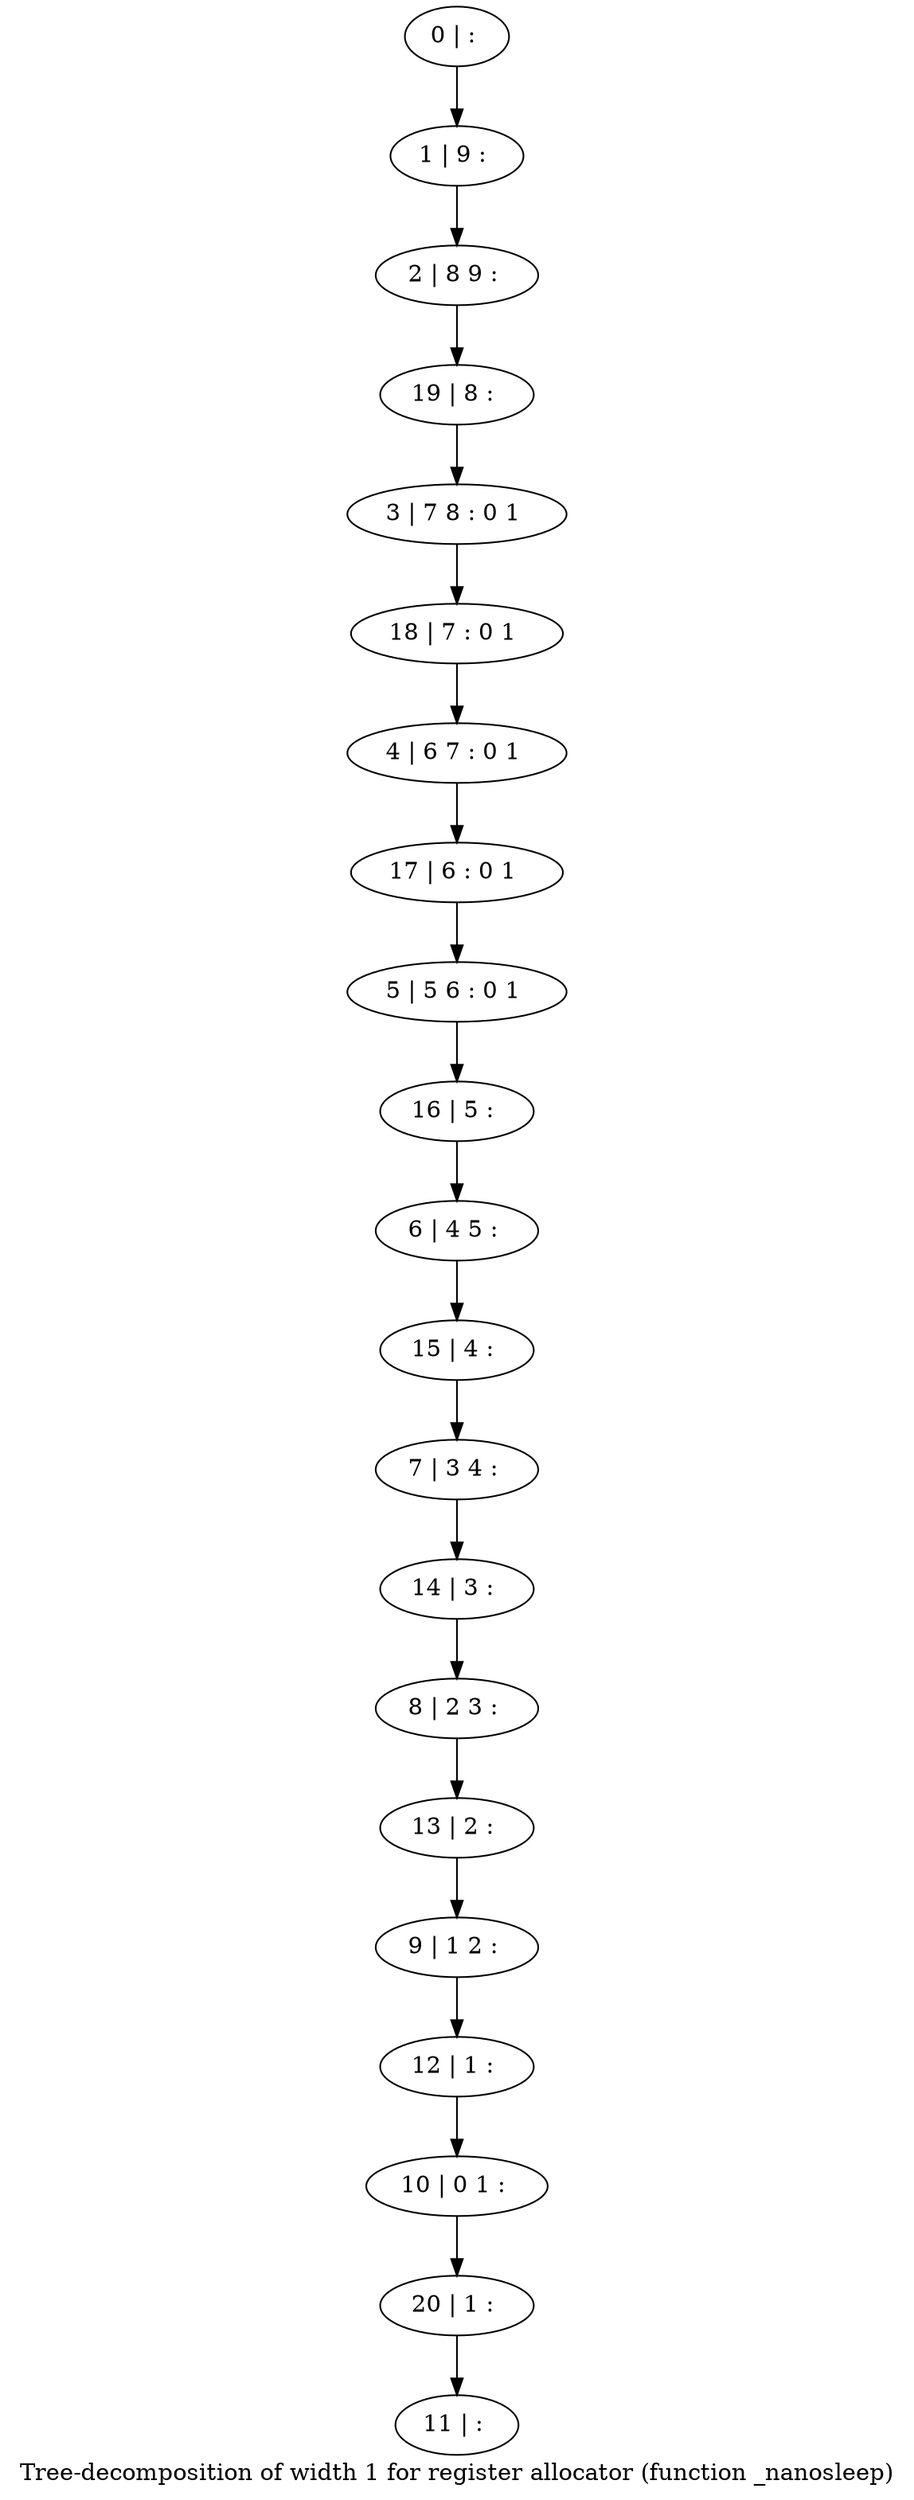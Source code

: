 digraph G {
graph [label="Tree-decomposition of width 1 for register allocator (function _nanosleep)"]
0[label="0 | : "];
1[label="1 | 9 : "];
2[label="2 | 8 9 : "];
3[label="3 | 7 8 : 0 1 "];
4[label="4 | 6 7 : 0 1 "];
5[label="5 | 5 6 : 0 1 "];
6[label="6 | 4 5 : "];
7[label="7 | 3 4 : "];
8[label="8 | 2 3 : "];
9[label="9 | 1 2 : "];
10[label="10 | 0 1 : "];
11[label="11 | : "];
12[label="12 | 1 : "];
13[label="13 | 2 : "];
14[label="14 | 3 : "];
15[label="15 | 4 : "];
16[label="16 | 5 : "];
17[label="17 | 6 : 0 1 "];
18[label="18 | 7 : 0 1 "];
19[label="19 | 8 : "];
20[label="20 | 1 : "];
0->1 ;
1->2 ;
12->10 ;
9->12 ;
13->9 ;
8->13 ;
14->8 ;
7->14 ;
15->7 ;
6->15 ;
16->6 ;
5->16 ;
17->5 ;
4->17 ;
18->4 ;
3->18 ;
19->3 ;
2->19 ;
20->11 ;
10->20 ;
}
